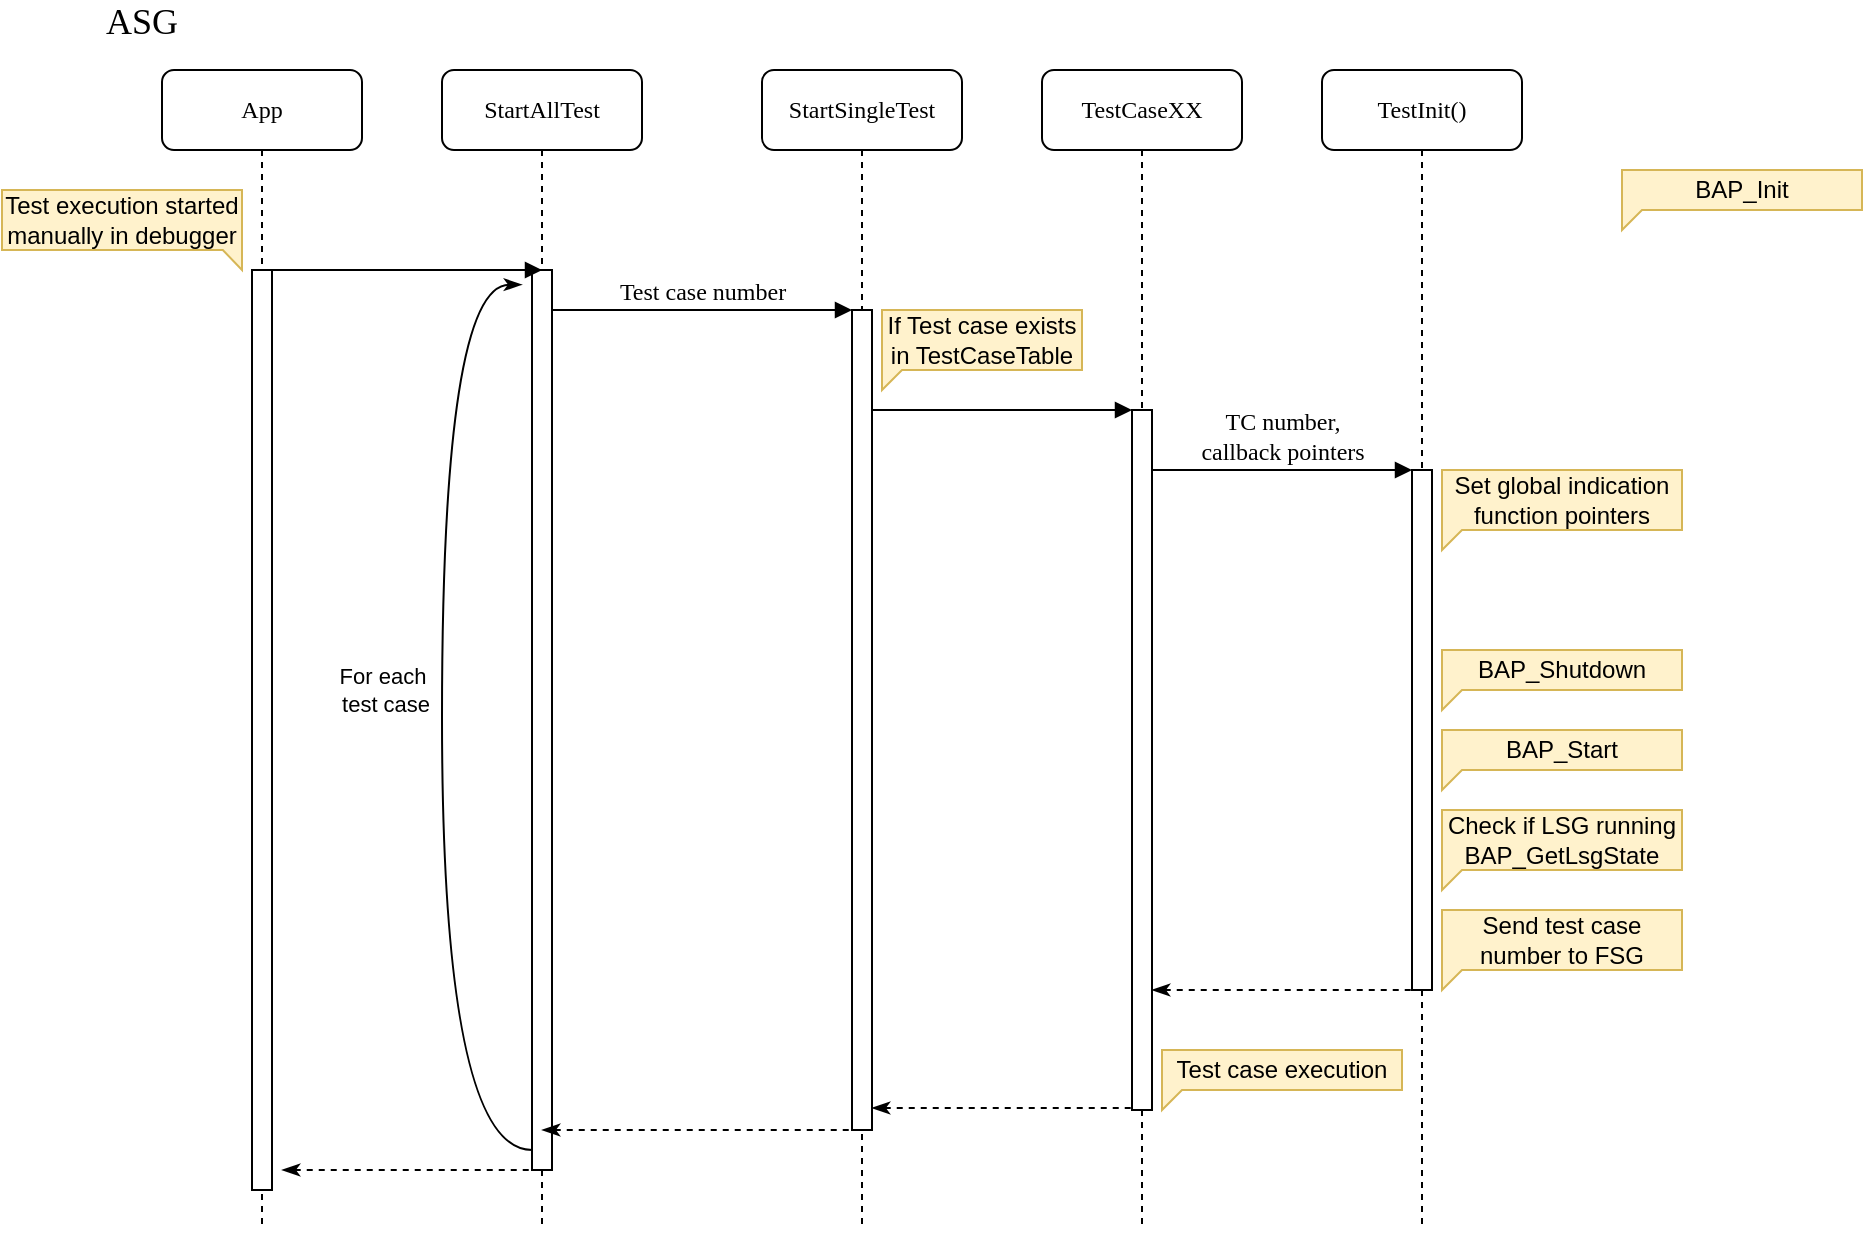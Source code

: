 <mxfile version="14.6.11" type="github"><diagram name="Page-1" id="13e1069c-82ec-6db2-03f1-153e76fe0fe0"><mxGraphModel dx="1022" dy="478" grid="1" gridSize="10" guides="1" tooltips="1" connect="1" arrows="1" fold="1" page="1" pageScale="1" pageWidth="1100" pageHeight="850" background="none" math="0" shadow="0"><root><mxCell id="0"/><mxCell id="1" parent="0"/><mxCell id="7baba1c4bc27f4b0-2" value="StartAllTest" style="shape=umlLifeline;perimeter=lifelinePerimeter;whiteSpace=wrap;html=1;container=1;collapsible=0;recursiveResize=0;outlineConnect=0;rounded=1;shadow=0;comic=0;labelBackgroundColor=none;strokeWidth=1;fontFamily=Verdana;fontSize=12;align=center;" parent="1" vertex="1"><mxGeometry x="240" y="80" width="100" height="580" as="geometry"/></mxCell><mxCell id="7baba1c4bc27f4b0-10" value="" style="html=1;points=[];perimeter=orthogonalPerimeter;rounded=0;shadow=0;comic=0;labelBackgroundColor=none;strokeWidth=1;fontFamily=Verdana;fontSize=12;align=center;" parent="7baba1c4bc27f4b0-2" vertex="1"><mxGeometry x="45" y="100" width="10" height="450" as="geometry"/></mxCell><mxCell id="oMLnvu2sPfIuHbvhSCbc-16" style="edgeStyle=orthogonalEdgeStyle;orthogonalLoop=1;jettySize=auto;html=1;startArrow=classicThin;startFill=1;endArrow=none;endFill=0;exitX=0.167;exitY=0.018;exitDx=0;exitDy=0;exitPerimeter=0;strokeColor=none;curved=1;" parent="7baba1c4bc27f4b0-2" source="7baba1c4bc27f4b0-10" target="7baba1c4bc27f4b0-2" edge="1"><mxGeometry relative="1" as="geometry"><mxPoint x="40" y="590" as="targetPoint"/><Array as="points"><mxPoint x="8" y="108"/><mxPoint x="8" y="310"/><mxPoint x="-30" y="310"/><mxPoint x="-30" y="540"/></Array></mxGeometry></mxCell><mxCell id="7baba1c4bc27f4b0-3" value="StartSingleTest" style="shape=umlLifeline;perimeter=lifelinePerimeter;whiteSpace=wrap;html=1;container=1;collapsible=0;recursiveResize=0;outlineConnect=0;rounded=1;shadow=0;comic=0;labelBackgroundColor=none;strokeWidth=1;fontFamily=Verdana;fontSize=12;align=center;" parent="1" vertex="1"><mxGeometry x="400" y="80" width="100" height="580" as="geometry"/></mxCell><mxCell id="7baba1c4bc27f4b0-13" value="" style="html=1;points=[];perimeter=orthogonalPerimeter;rounded=0;shadow=0;comic=0;labelBackgroundColor=none;strokeWidth=1;fontFamily=Verdana;fontSize=12;align=center;" parent="7baba1c4bc27f4b0-3" vertex="1"><mxGeometry x="45" y="120" width="10" height="410" as="geometry"/></mxCell><mxCell id="7baba1c4bc27f4b0-4" value="TestCaseXX" style="shape=umlLifeline;perimeter=lifelinePerimeter;whiteSpace=wrap;html=1;container=1;collapsible=0;recursiveResize=0;outlineConnect=0;rounded=1;shadow=0;comic=0;labelBackgroundColor=none;strokeWidth=1;fontFamily=Verdana;fontSize=12;align=center;" parent="1" vertex="1"><mxGeometry x="540" y="80" width="100" height="580" as="geometry"/></mxCell><mxCell id="7baba1c4bc27f4b0-5" value="TestInit()" style="shape=umlLifeline;perimeter=lifelinePerimeter;whiteSpace=wrap;html=1;container=1;collapsible=0;recursiveResize=0;outlineConnect=0;rounded=1;shadow=0;comic=0;labelBackgroundColor=none;strokeWidth=1;fontFamily=Verdana;fontSize=12;align=center;" parent="1" vertex="1"><mxGeometry x="680" y="80" width="100" height="580" as="geometry"/></mxCell><mxCell id="7baba1c4bc27f4b0-8" value="App" style="shape=umlLifeline;perimeter=lifelinePerimeter;whiteSpace=wrap;html=1;container=1;collapsible=0;recursiveResize=0;outlineConnect=0;rounded=1;shadow=0;comic=0;labelBackgroundColor=none;strokeWidth=1;fontFamily=Verdana;fontSize=12;align=center;" parent="1" vertex="1"><mxGeometry x="100" y="80" width="100" height="580" as="geometry"/></mxCell><mxCell id="7baba1c4bc27f4b0-9" value="" style="html=1;points=[];perimeter=orthogonalPerimeter;rounded=0;shadow=0;comic=0;labelBackgroundColor=none;strokeWidth=1;fontFamily=Verdana;fontSize=12;align=center;" parent="7baba1c4bc27f4b0-8" vertex="1"><mxGeometry x="45" y="100" width="10" height="460" as="geometry"/></mxCell><mxCell id="7baba1c4bc27f4b0-16" value="" style="html=1;points=[];perimeter=orthogonalPerimeter;rounded=0;shadow=0;comic=0;labelBackgroundColor=none;strokeWidth=1;fontFamily=Verdana;fontSize=12;align=center;" parent="1" vertex="1"><mxGeometry x="585" y="250" width="10" height="350" as="geometry"/></mxCell><mxCell id="7baba1c4bc27f4b0-17" value="" style="html=1;verticalAlign=bottom;endArrow=block;labelBackgroundColor=none;fontFamily=Verdana;fontSize=12;edgeStyle=elbowEdgeStyle;elbow=vertical;" parent="1" source="7baba1c4bc27f4b0-13" target="7baba1c4bc27f4b0-16" edge="1"><mxGeometry relative="1" as="geometry"><mxPoint x="510" y="220" as="sourcePoint"/><Array as="points"><mxPoint x="540" y="250"/><mxPoint x="540" y="260"/><mxPoint x="520" y="270"/><mxPoint x="460" y="220"/></Array><mxPoint as="offset"/></mxGeometry></mxCell><mxCell id="7baba1c4bc27f4b0-19" value="" style="html=1;points=[];perimeter=orthogonalPerimeter;rounded=0;shadow=0;comic=0;labelBackgroundColor=none;strokeWidth=1;fontFamily=Verdana;fontSize=12;align=center;" parent="1" vertex="1"><mxGeometry x="725" y="280" width="10" height="260" as="geometry"/></mxCell><mxCell id="7baba1c4bc27f4b0-20" value="TC number, &lt;br&gt;callback pointers" style="html=1;verticalAlign=bottom;endArrow=block;entryX=0;entryY=0;labelBackgroundColor=none;fontFamily=Verdana;fontSize=12;edgeStyle=elbowEdgeStyle;elbow=vertical;" parent="1" target="7baba1c4bc27f4b0-19" edge="1"><mxGeometry relative="1" as="geometry"><mxPoint x="595" y="280" as="sourcePoint"/></mxGeometry></mxCell><mxCell id="7baba1c4bc27f4b0-11" value="" style="html=1;verticalAlign=bottom;endArrow=block;labelBackgroundColor=none;fontFamily=Verdana;fontSize=12;edgeStyle=elbowEdgeStyle;elbow=vertical;" parent="1" source="7baba1c4bc27f4b0-9" edge="1"><mxGeometry relative="1" as="geometry"><mxPoint x="220" y="190" as="sourcePoint"/><mxPoint x="290" y="180" as="targetPoint"/><Array as="points"><mxPoint x="180" y="180"/><mxPoint x="250" y="250"/></Array></mxGeometry></mxCell><mxCell id="7baba1c4bc27f4b0-14" value="Test case number" style="html=1;verticalAlign=bottom;endArrow=block;entryX=0;entryY=0;labelBackgroundColor=none;fontFamily=Verdana;fontSize=12;edgeStyle=elbowEdgeStyle;elbow=vertical;" parent="1" source="7baba1c4bc27f4b0-10" target="7baba1c4bc27f4b0-13" edge="1"><mxGeometry relative="1" as="geometry"><mxPoint x="370" y="200" as="sourcePoint"/></mxGeometry></mxCell><mxCell id="7baba1c4bc27f4b0-40" value="&lt;font style=&quot;font-size: 18px&quot;&gt;ASG&lt;/font&gt;" style="shape=note;whiteSpace=wrap;html=1;size=14;verticalAlign=top;align=left;spacingTop=-6;rounded=0;shadow=0;comic=0;labelBackgroundColor=none;strokeWidth=1;fontFamily=Verdana;fontSize=12;strokeColor=none;fillColor=none;" parent="1" vertex="1"><mxGeometry x="70" y="45" width="50" height="20" as="geometry"/></mxCell><mxCell id="oMLnvu2sPfIuHbvhSCbc-2" value="Test execution started manually in debugger" style="shape=callout;whiteSpace=wrap;html=1;perimeter=calloutPerimeter;fillColor=#fff2cc;position2=1;base=20;size=10;position=0.92;strokeColor=#d6b656;" parent="1" vertex="1"><mxGeometry x="20" y="140" width="120" height="40" as="geometry"/></mxCell><mxCell id="oMLnvu2sPfIuHbvhSCbc-3" value="If Test case exists in TestCaseTable" style="shape=callout;whiteSpace=wrap;html=1;perimeter=calloutPerimeter;fillColor=#fff2cc;position2=0;base=10;size=10;position=0;strokeColor=#d6b656;" parent="1" vertex="1"><mxGeometry x="460" y="200" width="100" height="40" as="geometry"/></mxCell><mxCell id="oMLnvu2sPfIuHbvhSCbc-4" value="Set global indication function pointers" style="shape=callout;whiteSpace=wrap;html=1;perimeter=calloutPerimeter;fillColor=#fff2cc;position2=0;base=10;size=10;position=0;strokeColor=#d6b656;" parent="1" vertex="1"><mxGeometry x="740" y="280" width="120" height="40" as="geometry"/></mxCell><mxCell id="oMLnvu2sPfIuHbvhSCbc-6" value="BAP_Init" style="shape=callout;whiteSpace=wrap;html=1;perimeter=calloutPerimeter;fillColor=#fff2cc;position2=0;base=10;size=10;position=0;strokeColor=#d6b656;" parent="1" vertex="1"><mxGeometry x="830" y="130" width="120" height="30" as="geometry"/></mxCell><mxCell id="oMLnvu2sPfIuHbvhSCbc-7" value="BAP_Shutdown" style="shape=callout;whiteSpace=wrap;html=1;perimeter=calloutPerimeter;fillColor=#fff2cc;position2=0;base=10;size=10;position=0;strokeColor=#d6b656;" parent="1" vertex="1"><mxGeometry x="740" y="370" width="120" height="30" as="geometry"/></mxCell><mxCell id="oMLnvu2sPfIuHbvhSCbc-8" value="BAP_Start" style="shape=callout;whiteSpace=wrap;html=1;perimeter=calloutPerimeter;fillColor=#fff2cc;position2=0;base=10;size=10;position=0;strokeColor=#d6b656;" parent="1" vertex="1"><mxGeometry x="740" y="410" width="120" height="30" as="geometry"/></mxCell><mxCell id="oMLnvu2sPfIuHbvhSCbc-10" value="Check if LSG running&lt;br&gt;BAP_GetLsgState" style="shape=callout;whiteSpace=wrap;html=1;perimeter=calloutPerimeter;fillColor=#fff2cc;position2=0;base=10;size=10;position=0;strokeColor=#d6b656;" parent="1" vertex="1"><mxGeometry x="740" y="450" width="120" height="40" as="geometry"/></mxCell><mxCell id="oMLnvu2sPfIuHbvhSCbc-11" value="Send test case number to FSG" style="shape=callout;whiteSpace=wrap;html=1;perimeter=calloutPerimeter;fillColor=#fff2cc;position2=0;base=10;size=10;position=0;strokeColor=#d6b656;" parent="1" vertex="1"><mxGeometry x="740" y="500" width="120" height="40" as="geometry"/></mxCell><mxCell id="oMLnvu2sPfIuHbvhSCbc-12" value="" style="html=1;verticalAlign=bottom;endArrow=none;entryX=0;entryY=0;labelBackgroundColor=none;fontFamily=Verdana;fontSize=12;edgeStyle=elbowEdgeStyle;elbow=vertical;endFill=0;startArrow=classicThin;startFill=1;dashed=1;" parent="1" edge="1"><mxGeometry relative="1" as="geometry"><mxPoint x="595" y="540" as="sourcePoint"/><mxPoint x="725" y="540.0" as="targetPoint"/></mxGeometry></mxCell><mxCell id="oMLnvu2sPfIuHbvhSCbc-13" value="Test case execution" style="shape=callout;whiteSpace=wrap;html=1;perimeter=calloutPerimeter;fillColor=#fff2cc;position2=0;base=10;size=10;position=0;strokeColor=#d6b656;" parent="1" vertex="1"><mxGeometry x="600" y="570" width="120" height="30" as="geometry"/></mxCell><mxCell id="oMLnvu2sPfIuHbvhSCbc-14" value="" style="html=1;verticalAlign=bottom;endArrow=none;entryX=0;entryY=0;labelBackgroundColor=none;fontFamily=Verdana;fontSize=12;edgeStyle=elbowEdgeStyle;elbow=vertical;endFill=0;startArrow=classicThin;startFill=1;dashed=1;" parent="1" edge="1"><mxGeometry relative="1" as="geometry"><mxPoint x="455" y="599" as="sourcePoint"/><mxPoint x="585" y="599.0" as="targetPoint"/></mxGeometry></mxCell><mxCell id="oMLnvu2sPfIuHbvhSCbc-15" value="" style="html=1;verticalAlign=bottom;endArrow=none;entryX=0;entryY=0;labelBackgroundColor=none;fontFamily=Verdana;fontSize=12;edgeStyle=elbowEdgeStyle;elbow=vertical;endFill=0;startArrow=classicThin;startFill=1;dashed=1;" parent="1" source="7baba1c4bc27f4b0-2" edge="1"><mxGeometry relative="1" as="geometry"><mxPoint x="320" y="610" as="sourcePoint"/><mxPoint x="450" y="610.0" as="targetPoint"/></mxGeometry></mxCell><mxCell id="oMLnvu2sPfIuHbvhSCbc-17" style="edgeStyle=orthogonalEdgeStyle;curved=1;orthogonalLoop=1;jettySize=auto;html=1;startArrow=none;startFill=0;endArrow=classicThin;endFill=1;" parent="1" source="7baba1c4bc27f4b0-10" edge="1"><mxGeometry relative="1" as="geometry"><mxPoint x="280" y="187.333" as="targetPoint"/><Array as="points"><mxPoint x="240" y="620"/><mxPoint x="240" y="187"/></Array></mxGeometry></mxCell><mxCell id="oMLnvu2sPfIuHbvhSCbc-18" value="For each&lt;br&gt;&amp;nbsp;test case" style="edgeLabel;html=1;align=center;verticalAlign=middle;resizable=0;points=[];" parent="oMLnvu2sPfIuHbvhSCbc-17" vertex="1" connectable="0"><mxGeometry x="-0.035" relative="1" as="geometry"><mxPoint x="-30" y="-25" as="offset"/></mxGeometry></mxCell><mxCell id="oMLnvu2sPfIuHbvhSCbc-19" value="" style="html=1;verticalAlign=bottom;endArrow=none;entryX=0;entryY=0;labelBackgroundColor=none;fontFamily=Verdana;fontSize=12;edgeStyle=elbowEdgeStyle;elbow=vertical;endFill=0;startArrow=classicThin;startFill=1;dashed=1;" parent="1" edge="1"><mxGeometry relative="1" as="geometry"><mxPoint x="160" y="630" as="sourcePoint"/><mxPoint x="290.5" y="630.0" as="targetPoint"/></mxGeometry></mxCell></root></mxGraphModel></diagram></mxfile>